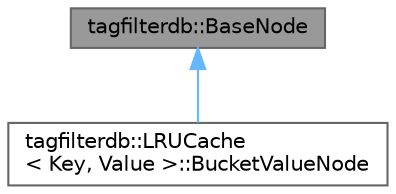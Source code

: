 digraph "tagfilterdb::BaseNode"
{
 // LATEX_PDF_SIZE
  bgcolor="transparent";
  edge [fontname=Helvetica,fontsize=10,labelfontname=Helvetica,labelfontsize=10];
  node [fontname=Helvetica,fontsize=10,shape=box,height=0.2,width=0.4];
  Node1 [id="Node000001",label="tagfilterdb::BaseNode",height=0.2,width=0.4,color="gray40", fillcolor="grey60", style="filled", fontcolor="black",tooltip=" "];
  Node1 -> Node2 [id="edge2_Node000001_Node000002",dir="back",color="steelblue1",style="solid",tooltip=" "];
  Node2 [id="Node000002",label="tagfilterdb::LRUCache\l\< Key, Value \>::BucketValueNode",height=0.2,width=0.4,color="gray40", fillcolor="white", style="filled",URL="$classtagfilterdb_1_1LRUCache_1_1BucketValueNode.html",tooltip="A class representing a value node in the cache."];
}
